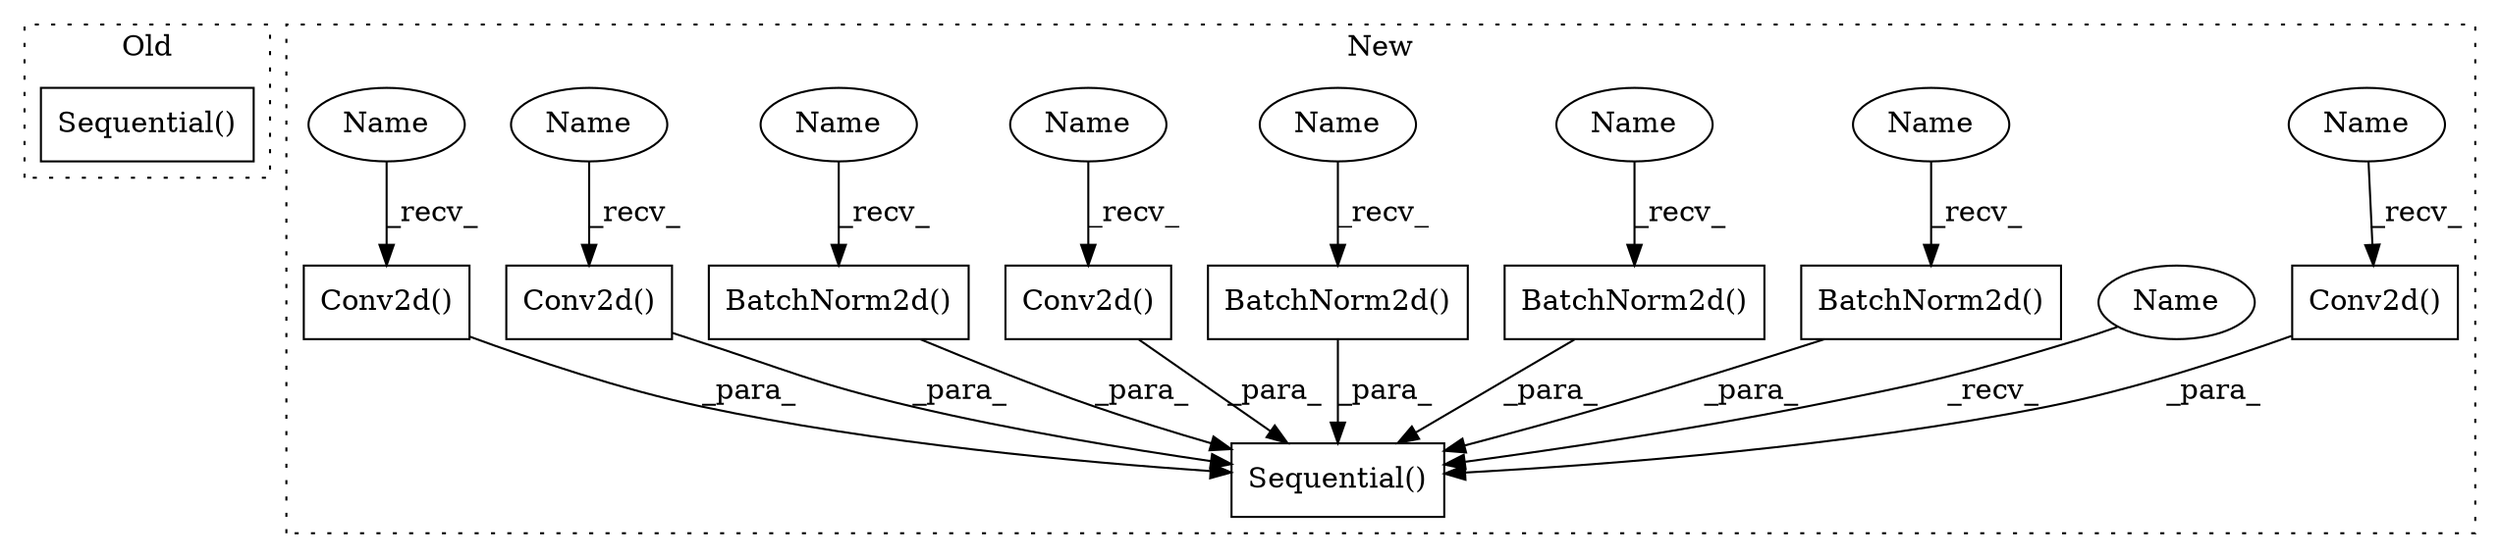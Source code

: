 digraph G {
subgraph cluster0 {
1 [label="Sequential()" a="75" s="4336,4434" l="43,1" shape="box"];
label = "Old";
style="dotted";
}
subgraph cluster1 {
2 [label="BatchNorm2d()" a="75" s="4895,4913" l="15,1" shape="box"];
3 [label="Conv2d()" a="75" s="5136" l="82" shape="box"];
4 [label="Sequential()" a="75" s="4416,5326" l="27,10" shape="box"];
5 [label="Conv2d()" a="75" s="4963" l="82" shape="box"];
6 [label="BatchNorm2d()" a="75" s="5272,5290" l="15,1" shape="box"];
7 [label="Conv2d()" a="75" s="4791" l="81" shape="box"];
8 [label="BatchNorm2d()" a="75" s="4553,4570" l="15,1" shape="box"];
9 [label="Conv2d()" a="75" s="4443" l="79" shape="box"];
10 [label="BatchNorm2d()" a="75" s="4724,4741" l="15,1" shape="box"];
11 [label="Name" a="87" s="4963" l="2" shape="ellipse"];
12 [label="Name" a="87" s="4416" l="2" shape="ellipse"];
13 [label="Name" a="87" s="4724" l="2" shape="ellipse"];
14 [label="Name" a="87" s="4895" l="2" shape="ellipse"];
15 [label="Name" a="87" s="4553" l="2" shape="ellipse"];
16 [label="Name" a="87" s="4791" l="2" shape="ellipse"];
17 [label="Name" a="87" s="5272" l="2" shape="ellipse"];
18 [label="Name" a="87" s="4443" l="2" shape="ellipse"];
19 [label="Name" a="87" s="5136" l="2" shape="ellipse"];
label = "New";
style="dotted";
}
2 -> 4 [label="_para_"];
3 -> 4 [label="_para_"];
5 -> 4 [label="_para_"];
6 -> 4 [label="_para_"];
7 -> 4 [label="_para_"];
8 -> 4 [label="_para_"];
9 -> 4 [label="_para_"];
10 -> 4 [label="_para_"];
11 -> 5 [label="_recv_"];
12 -> 4 [label="_recv_"];
13 -> 10 [label="_recv_"];
14 -> 2 [label="_recv_"];
15 -> 8 [label="_recv_"];
16 -> 7 [label="_recv_"];
17 -> 6 [label="_recv_"];
18 -> 9 [label="_recv_"];
19 -> 3 [label="_recv_"];
}